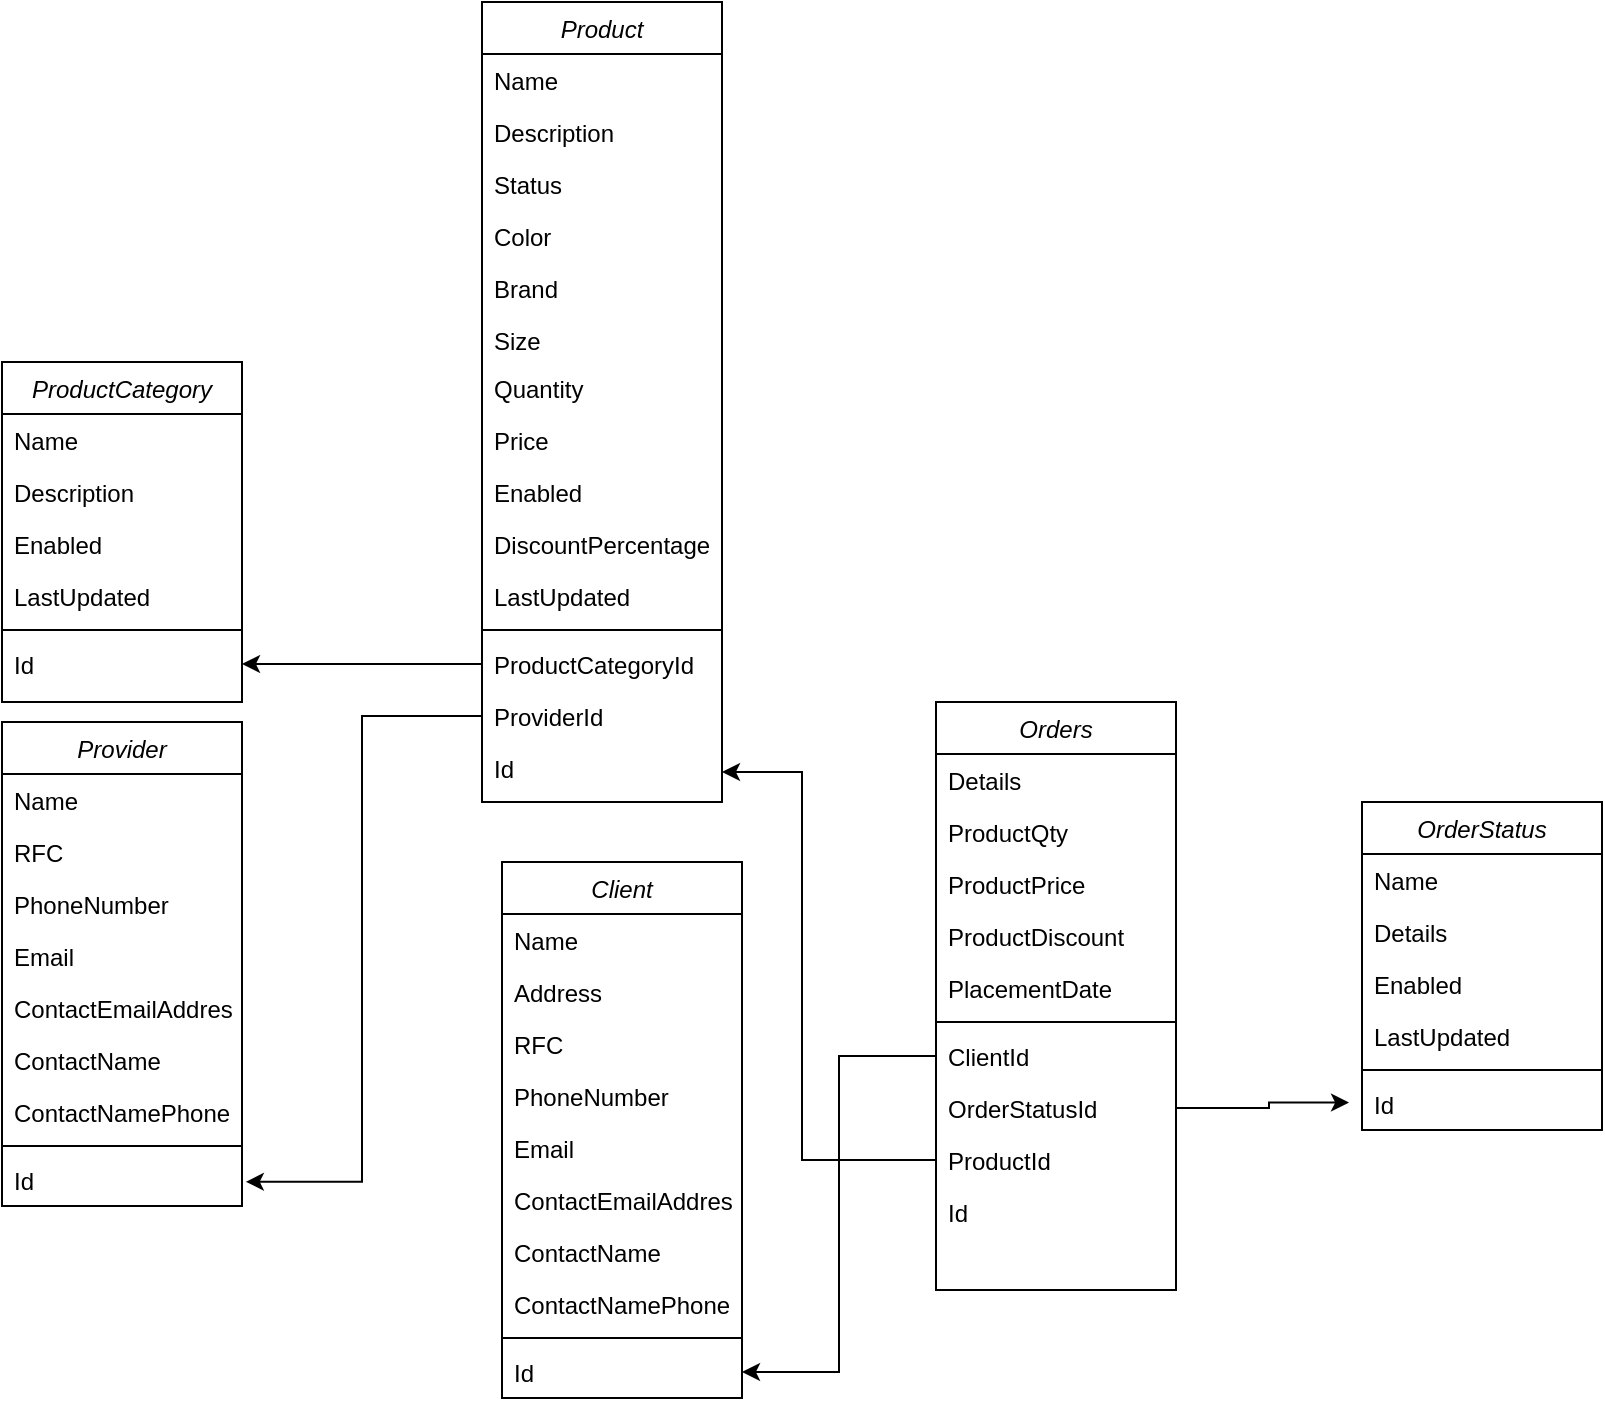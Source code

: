 <mxfile version="24.2.1" type="github">
  <diagram id="C5RBs43oDa-KdzZeNtuy" name="Page-1">
    <mxGraphModel dx="1687" dy="868" grid="1" gridSize="10" guides="1" tooltips="1" connect="1" arrows="1" fold="1" page="1" pageScale="1" pageWidth="827" pageHeight="1169" math="0" shadow="0">
      <root>
        <mxCell id="WIyWlLk6GJQsqaUBKTNV-0" />
        <mxCell id="WIyWlLk6GJQsqaUBKTNV-1" parent="WIyWlLk6GJQsqaUBKTNV-0" />
        <mxCell id="zkfFHV4jXpPFQw0GAbJ--0" value="Provider" style="swimlane;fontStyle=2;align=center;verticalAlign=top;childLayout=stackLayout;horizontal=1;startSize=26;horizontalStack=0;resizeParent=1;resizeLast=0;collapsible=1;marginBottom=0;rounded=0;shadow=0;strokeWidth=1;" parent="WIyWlLk6GJQsqaUBKTNV-1" vertex="1">
          <mxGeometry x="240" y="760" width="120" height="242" as="geometry">
            <mxRectangle x="230" y="140" width="160" height="26" as="alternateBounds" />
          </mxGeometry>
        </mxCell>
        <mxCell id="zkfFHV4jXpPFQw0GAbJ--1" value="Name" style="text;align=left;verticalAlign=top;spacingLeft=4;spacingRight=4;overflow=hidden;rotatable=0;points=[[0,0.5],[1,0.5]];portConstraint=eastwest;" parent="zkfFHV4jXpPFQw0GAbJ--0" vertex="1">
          <mxGeometry y="26" width="120" height="26" as="geometry" />
        </mxCell>
        <mxCell id="5JPdZ8BDaqdkxdFiksPG-0" value="RFC" style="text;align=left;verticalAlign=top;spacingLeft=4;spacingRight=4;overflow=hidden;rotatable=0;points=[[0,0.5],[1,0.5]];portConstraint=eastwest;rounded=0;shadow=0;html=0;" vertex="1" parent="zkfFHV4jXpPFQw0GAbJ--0">
          <mxGeometry y="52" width="120" height="26" as="geometry" />
        </mxCell>
        <mxCell id="5JPdZ8BDaqdkxdFiksPG-2" value="PhoneNumber" style="text;align=left;verticalAlign=top;spacingLeft=4;spacingRight=4;overflow=hidden;rotatable=0;points=[[0,0.5],[1,0.5]];portConstraint=eastwest;rounded=0;shadow=0;html=0;" vertex="1" parent="zkfFHV4jXpPFQw0GAbJ--0">
          <mxGeometry y="78" width="120" height="26" as="geometry" />
        </mxCell>
        <mxCell id="5JPdZ8BDaqdkxdFiksPG-1" value="Email" style="text;align=left;verticalAlign=top;spacingLeft=4;spacingRight=4;overflow=hidden;rotatable=0;points=[[0,0.5],[1,0.5]];portConstraint=eastwest;" vertex="1" parent="zkfFHV4jXpPFQw0GAbJ--0">
          <mxGeometry y="104" width="120" height="26" as="geometry" />
        </mxCell>
        <mxCell id="5JPdZ8BDaqdkxdFiksPG-4" value="ContactEmailAddress" style="text;align=left;verticalAlign=top;spacingLeft=4;spacingRight=4;overflow=hidden;rotatable=0;points=[[0,0.5],[1,0.5]];portConstraint=eastwest;rounded=0;shadow=0;html=0;" vertex="1" parent="zkfFHV4jXpPFQw0GAbJ--0">
          <mxGeometry y="130" width="120" height="26" as="geometry" />
        </mxCell>
        <mxCell id="zkfFHV4jXpPFQw0GAbJ--2" value="ContactName" style="text;align=left;verticalAlign=top;spacingLeft=4;spacingRight=4;overflow=hidden;rotatable=0;points=[[0,0.5],[1,0.5]];portConstraint=eastwest;rounded=0;shadow=0;html=0;" parent="zkfFHV4jXpPFQw0GAbJ--0" vertex="1">
          <mxGeometry y="156" width="120" height="26" as="geometry" />
        </mxCell>
        <mxCell id="5JPdZ8BDaqdkxdFiksPG-3" value="ContactNamePhone" style="text;align=left;verticalAlign=top;spacingLeft=4;spacingRight=4;overflow=hidden;rotatable=0;points=[[0,0.5],[1,0.5]];portConstraint=eastwest;rounded=0;shadow=0;html=0;" vertex="1" parent="zkfFHV4jXpPFQw0GAbJ--0">
          <mxGeometry y="182" width="120" height="26" as="geometry" />
        </mxCell>
        <mxCell id="zkfFHV4jXpPFQw0GAbJ--4" value="" style="line;html=1;strokeWidth=1;align=left;verticalAlign=middle;spacingTop=-1;spacingLeft=3;spacingRight=3;rotatable=0;labelPosition=right;points=[];portConstraint=eastwest;" parent="zkfFHV4jXpPFQw0GAbJ--0" vertex="1">
          <mxGeometry y="208" width="120" height="8" as="geometry" />
        </mxCell>
        <mxCell id="zkfFHV4jXpPFQw0GAbJ--3" value="Id" style="text;align=left;verticalAlign=top;spacingLeft=4;spacingRight=4;overflow=hidden;rotatable=0;points=[[0,0.5],[1,0.5]];portConstraint=eastwest;rounded=0;shadow=0;html=0;" parent="zkfFHV4jXpPFQw0GAbJ--0" vertex="1">
          <mxGeometry y="216" width="120" height="26" as="geometry" />
        </mxCell>
        <mxCell id="5JPdZ8BDaqdkxdFiksPG-5" value="Client" style="swimlane;fontStyle=2;align=center;verticalAlign=top;childLayout=stackLayout;horizontal=1;startSize=26;horizontalStack=0;resizeParent=1;resizeLast=0;collapsible=1;marginBottom=0;rounded=0;shadow=0;strokeWidth=1;" vertex="1" parent="WIyWlLk6GJQsqaUBKTNV-1">
          <mxGeometry x="490" y="830" width="120" height="268" as="geometry">
            <mxRectangle x="230" y="140" width="160" height="26" as="alternateBounds" />
          </mxGeometry>
        </mxCell>
        <mxCell id="5JPdZ8BDaqdkxdFiksPG-6" value="Name" style="text;align=left;verticalAlign=top;spacingLeft=4;spacingRight=4;overflow=hidden;rotatable=0;points=[[0,0.5],[1,0.5]];portConstraint=eastwest;" vertex="1" parent="5JPdZ8BDaqdkxdFiksPG-5">
          <mxGeometry y="26" width="120" height="26" as="geometry" />
        </mxCell>
        <mxCell id="5JPdZ8BDaqdkxdFiksPG-50" value="Address" style="text;align=left;verticalAlign=top;spacingLeft=4;spacingRight=4;overflow=hidden;rotatable=0;points=[[0,0.5],[1,0.5]];portConstraint=eastwest;rounded=0;shadow=0;html=0;" vertex="1" parent="5JPdZ8BDaqdkxdFiksPG-5">
          <mxGeometry y="52" width="120" height="26" as="geometry" />
        </mxCell>
        <mxCell id="5JPdZ8BDaqdkxdFiksPG-7" value="RFC" style="text;align=left;verticalAlign=top;spacingLeft=4;spacingRight=4;overflow=hidden;rotatable=0;points=[[0,0.5],[1,0.5]];portConstraint=eastwest;rounded=0;shadow=0;html=0;" vertex="1" parent="5JPdZ8BDaqdkxdFiksPG-5">
          <mxGeometry y="78" width="120" height="26" as="geometry" />
        </mxCell>
        <mxCell id="5JPdZ8BDaqdkxdFiksPG-8" value="PhoneNumber" style="text;align=left;verticalAlign=top;spacingLeft=4;spacingRight=4;overflow=hidden;rotatable=0;points=[[0,0.5],[1,0.5]];portConstraint=eastwest;rounded=0;shadow=0;html=0;" vertex="1" parent="5JPdZ8BDaqdkxdFiksPG-5">
          <mxGeometry y="104" width="120" height="26" as="geometry" />
        </mxCell>
        <mxCell id="5JPdZ8BDaqdkxdFiksPG-9" value="Email" style="text;align=left;verticalAlign=top;spacingLeft=4;spacingRight=4;overflow=hidden;rotatable=0;points=[[0,0.5],[1,0.5]];portConstraint=eastwest;" vertex="1" parent="5JPdZ8BDaqdkxdFiksPG-5">
          <mxGeometry y="130" width="120" height="26" as="geometry" />
        </mxCell>
        <mxCell id="5JPdZ8BDaqdkxdFiksPG-10" value="ContactEmailAddress" style="text;align=left;verticalAlign=top;spacingLeft=4;spacingRight=4;overflow=hidden;rotatable=0;points=[[0,0.5],[1,0.5]];portConstraint=eastwest;rounded=0;shadow=0;html=0;" vertex="1" parent="5JPdZ8BDaqdkxdFiksPG-5">
          <mxGeometry y="156" width="120" height="26" as="geometry" />
        </mxCell>
        <mxCell id="5JPdZ8BDaqdkxdFiksPG-11" value="ContactName" style="text;align=left;verticalAlign=top;spacingLeft=4;spacingRight=4;overflow=hidden;rotatable=0;points=[[0,0.5],[1,0.5]];portConstraint=eastwest;rounded=0;shadow=0;html=0;" vertex="1" parent="5JPdZ8BDaqdkxdFiksPG-5">
          <mxGeometry y="182" width="120" height="26" as="geometry" />
        </mxCell>
        <mxCell id="5JPdZ8BDaqdkxdFiksPG-12" value="ContactNamePhone" style="text;align=left;verticalAlign=top;spacingLeft=4;spacingRight=4;overflow=hidden;rotatable=0;points=[[0,0.5],[1,0.5]];portConstraint=eastwest;rounded=0;shadow=0;html=0;" vertex="1" parent="5JPdZ8BDaqdkxdFiksPG-5">
          <mxGeometry y="208" width="120" height="26" as="geometry" />
        </mxCell>
        <mxCell id="5JPdZ8BDaqdkxdFiksPG-13" value="" style="line;html=1;strokeWidth=1;align=left;verticalAlign=middle;spacingTop=-1;spacingLeft=3;spacingRight=3;rotatable=0;labelPosition=right;points=[];portConstraint=eastwest;" vertex="1" parent="5JPdZ8BDaqdkxdFiksPG-5">
          <mxGeometry y="234" width="120" height="8" as="geometry" />
        </mxCell>
        <mxCell id="5JPdZ8BDaqdkxdFiksPG-14" value="Id" style="text;align=left;verticalAlign=top;spacingLeft=4;spacingRight=4;overflow=hidden;rotatable=0;points=[[0,0.5],[1,0.5]];portConstraint=eastwest;rounded=0;shadow=0;html=0;" vertex="1" parent="5JPdZ8BDaqdkxdFiksPG-5">
          <mxGeometry y="242" width="120" height="26" as="geometry" />
        </mxCell>
        <mxCell id="5JPdZ8BDaqdkxdFiksPG-15" value="ProductCategory" style="swimlane;fontStyle=2;align=center;verticalAlign=top;childLayout=stackLayout;horizontal=1;startSize=26;horizontalStack=0;resizeParent=1;resizeLast=0;collapsible=1;marginBottom=0;rounded=0;shadow=0;strokeWidth=1;" vertex="1" parent="WIyWlLk6GJQsqaUBKTNV-1">
          <mxGeometry x="240" y="580" width="120" height="170" as="geometry">
            <mxRectangle x="230" y="140" width="160" height="26" as="alternateBounds" />
          </mxGeometry>
        </mxCell>
        <mxCell id="5JPdZ8BDaqdkxdFiksPG-16" value="Name" style="text;align=left;verticalAlign=top;spacingLeft=4;spacingRight=4;overflow=hidden;rotatable=0;points=[[0,0.5],[1,0.5]];portConstraint=eastwest;" vertex="1" parent="5JPdZ8BDaqdkxdFiksPG-15">
          <mxGeometry y="26" width="120" height="26" as="geometry" />
        </mxCell>
        <mxCell id="5JPdZ8BDaqdkxdFiksPG-19" value="Description" style="text;align=left;verticalAlign=top;spacingLeft=4;spacingRight=4;overflow=hidden;rotatable=0;points=[[0,0.5],[1,0.5]];portConstraint=eastwest;" vertex="1" parent="5JPdZ8BDaqdkxdFiksPG-15">
          <mxGeometry y="52" width="120" height="26" as="geometry" />
        </mxCell>
        <mxCell id="5JPdZ8BDaqdkxdFiksPG-18" value="Enabled" style="text;align=left;verticalAlign=top;spacingLeft=4;spacingRight=4;overflow=hidden;rotatable=0;points=[[0,0.5],[1,0.5]];portConstraint=eastwest;rounded=0;shadow=0;html=0;" vertex="1" parent="5JPdZ8BDaqdkxdFiksPG-15">
          <mxGeometry y="78" width="120" height="26" as="geometry" />
        </mxCell>
        <mxCell id="5JPdZ8BDaqdkxdFiksPG-20" value="LastUpdated" style="text;align=left;verticalAlign=top;spacingLeft=4;spacingRight=4;overflow=hidden;rotatable=0;points=[[0,0.5],[1,0.5]];portConstraint=eastwest;rounded=0;shadow=0;html=0;" vertex="1" parent="5JPdZ8BDaqdkxdFiksPG-15">
          <mxGeometry y="104" width="120" height="26" as="geometry" />
        </mxCell>
        <mxCell id="5JPdZ8BDaqdkxdFiksPG-23" value="" style="line;html=1;strokeWidth=1;align=left;verticalAlign=middle;spacingTop=-1;spacingLeft=3;spacingRight=3;rotatable=0;labelPosition=right;points=[];portConstraint=eastwest;" vertex="1" parent="5JPdZ8BDaqdkxdFiksPG-15">
          <mxGeometry y="130" width="120" height="8" as="geometry" />
        </mxCell>
        <mxCell id="5JPdZ8BDaqdkxdFiksPG-24" value="Id" style="text;align=left;verticalAlign=top;spacingLeft=4;spacingRight=4;overflow=hidden;rotatable=0;points=[[0,0.5],[1,0.5]];portConstraint=eastwest;rounded=0;shadow=0;html=0;" vertex="1" parent="5JPdZ8BDaqdkxdFiksPG-15">
          <mxGeometry y="138" width="120" height="26" as="geometry" />
        </mxCell>
        <mxCell id="5JPdZ8BDaqdkxdFiksPG-25" value="Product" style="swimlane;fontStyle=2;align=center;verticalAlign=top;childLayout=stackLayout;horizontal=1;startSize=26;horizontalStack=0;resizeParent=1;resizeLast=0;collapsible=1;marginBottom=0;rounded=0;shadow=0;strokeWidth=1;" vertex="1" parent="WIyWlLk6GJQsqaUBKTNV-1">
          <mxGeometry x="480" y="400" width="120" height="400" as="geometry">
            <mxRectangle x="230" y="140" width="160" height="26" as="alternateBounds" />
          </mxGeometry>
        </mxCell>
        <mxCell id="5JPdZ8BDaqdkxdFiksPG-26" value="Name" style="text;align=left;verticalAlign=top;spacingLeft=4;spacingRight=4;overflow=hidden;rotatable=0;points=[[0,0.5],[1,0.5]];portConstraint=eastwest;" vertex="1" parent="5JPdZ8BDaqdkxdFiksPG-25">
          <mxGeometry y="26" width="120" height="26" as="geometry" />
        </mxCell>
        <mxCell id="5JPdZ8BDaqdkxdFiksPG-27" value="Description" style="text;align=left;verticalAlign=top;spacingLeft=4;spacingRight=4;overflow=hidden;rotatable=0;points=[[0,0.5],[1,0.5]];portConstraint=eastwest;" vertex="1" parent="5JPdZ8BDaqdkxdFiksPG-25">
          <mxGeometry y="52" width="120" height="26" as="geometry" />
        </mxCell>
        <mxCell id="5JPdZ8BDaqdkxdFiksPG-28" value="Status" style="text;align=left;verticalAlign=top;spacingLeft=4;spacingRight=4;overflow=hidden;rotatable=0;points=[[0,0.5],[1,0.5]];portConstraint=eastwest;rounded=0;shadow=0;html=0;" vertex="1" parent="5JPdZ8BDaqdkxdFiksPG-25">
          <mxGeometry y="78" width="120" height="26" as="geometry" />
        </mxCell>
        <mxCell id="5JPdZ8BDaqdkxdFiksPG-31" value="Color" style="text;align=left;verticalAlign=top;spacingLeft=4;spacingRight=4;overflow=hidden;rotatable=0;points=[[0,0.5],[1,0.5]];portConstraint=eastwest;rounded=0;shadow=0;html=0;" vertex="1" parent="5JPdZ8BDaqdkxdFiksPG-25">
          <mxGeometry y="104" width="120" height="26" as="geometry" />
        </mxCell>
        <mxCell id="5JPdZ8BDaqdkxdFiksPG-38" value="Brand" style="text;align=left;verticalAlign=top;spacingLeft=4;spacingRight=4;overflow=hidden;rotatable=0;points=[[0,0.5],[1,0.5]];portConstraint=eastwest;rounded=0;shadow=0;html=0;" vertex="1" parent="5JPdZ8BDaqdkxdFiksPG-25">
          <mxGeometry y="130" width="120" height="26" as="geometry" />
        </mxCell>
        <mxCell id="5JPdZ8BDaqdkxdFiksPG-40" value="Size" style="text;align=left;verticalAlign=top;spacingLeft=4;spacingRight=4;overflow=hidden;rotatable=0;points=[[0,0.5],[1,0.5]];portConstraint=eastwest;rounded=0;shadow=0;html=0;" vertex="1" parent="5JPdZ8BDaqdkxdFiksPG-25">
          <mxGeometry y="156" width="120" height="24" as="geometry" />
        </mxCell>
        <mxCell id="5JPdZ8BDaqdkxdFiksPG-39" value="Quantity" style="text;align=left;verticalAlign=top;spacingLeft=4;spacingRight=4;overflow=hidden;rotatable=0;points=[[0,0.5],[1,0.5]];portConstraint=eastwest;rounded=0;shadow=0;html=0;" vertex="1" parent="5JPdZ8BDaqdkxdFiksPG-25">
          <mxGeometry y="180" width="120" height="26" as="geometry" />
        </mxCell>
        <mxCell id="5JPdZ8BDaqdkxdFiksPG-36" value="Price" style="text;align=left;verticalAlign=top;spacingLeft=4;spacingRight=4;overflow=hidden;rotatable=0;points=[[0,0.5],[1,0.5]];portConstraint=eastwest;rounded=0;shadow=0;html=0;" vertex="1" parent="5JPdZ8BDaqdkxdFiksPG-25">
          <mxGeometry y="206" width="120" height="26" as="geometry" />
        </mxCell>
        <mxCell id="5JPdZ8BDaqdkxdFiksPG-37" value="Enabled" style="text;align=left;verticalAlign=top;spacingLeft=4;spacingRight=4;overflow=hidden;rotatable=0;points=[[0,0.5],[1,0.5]];portConstraint=eastwest;rounded=0;shadow=0;html=0;" vertex="1" parent="5JPdZ8BDaqdkxdFiksPG-25">
          <mxGeometry y="232" width="120" height="26" as="geometry" />
        </mxCell>
        <mxCell id="5JPdZ8BDaqdkxdFiksPG-35" value="DiscountPercentage" style="text;align=left;verticalAlign=top;spacingLeft=4;spacingRight=4;overflow=hidden;rotatable=0;points=[[0,0.5],[1,0.5]];portConstraint=eastwest;rounded=0;shadow=0;html=0;" vertex="1" parent="5JPdZ8BDaqdkxdFiksPG-25">
          <mxGeometry y="258" width="120" height="26" as="geometry" />
        </mxCell>
        <mxCell id="5JPdZ8BDaqdkxdFiksPG-29" value="LastUpdated" style="text;align=left;verticalAlign=top;spacingLeft=4;spacingRight=4;overflow=hidden;rotatable=0;points=[[0,0.5],[1,0.5]];portConstraint=eastwest;rounded=0;shadow=0;html=0;" vertex="1" parent="5JPdZ8BDaqdkxdFiksPG-25">
          <mxGeometry y="284" width="120" height="26" as="geometry" />
        </mxCell>
        <mxCell id="5JPdZ8BDaqdkxdFiksPG-30" value="" style="line;html=1;strokeWidth=1;align=left;verticalAlign=middle;spacingTop=-1;spacingLeft=3;spacingRight=3;rotatable=0;labelPosition=right;points=[];portConstraint=eastwest;" vertex="1" parent="5JPdZ8BDaqdkxdFiksPG-25">
          <mxGeometry y="310" width="120" height="8" as="geometry" />
        </mxCell>
        <mxCell id="5JPdZ8BDaqdkxdFiksPG-32" value="ProductCategoryId" style="text;align=left;verticalAlign=top;spacingLeft=4;spacingRight=4;overflow=hidden;rotatable=0;points=[[0,0.5],[1,0.5]];portConstraint=eastwest;rounded=0;shadow=0;html=0;" vertex="1" parent="5JPdZ8BDaqdkxdFiksPG-25">
          <mxGeometry y="318" width="120" height="26" as="geometry" />
        </mxCell>
        <mxCell id="5JPdZ8BDaqdkxdFiksPG-34" value="ProviderId" style="text;align=left;verticalAlign=top;spacingLeft=4;spacingRight=4;overflow=hidden;rotatable=0;points=[[0,0.5],[1,0.5]];portConstraint=eastwest;rounded=0;shadow=0;html=0;" vertex="1" parent="5JPdZ8BDaqdkxdFiksPG-25">
          <mxGeometry y="344" width="120" height="26" as="geometry" />
        </mxCell>
        <mxCell id="5JPdZ8BDaqdkxdFiksPG-33" value="Id" style="text;align=left;verticalAlign=top;spacingLeft=4;spacingRight=4;overflow=hidden;rotatable=0;points=[[0,0.5],[1,0.5]];portConstraint=eastwest;rounded=0;shadow=0;html=0;" vertex="1" parent="5JPdZ8BDaqdkxdFiksPG-25">
          <mxGeometry y="370" width="120" height="30" as="geometry" />
        </mxCell>
        <mxCell id="5JPdZ8BDaqdkxdFiksPG-41" style="edgeStyle=orthogonalEdgeStyle;rounded=0;orthogonalLoop=1;jettySize=auto;html=1;exitX=0;exitY=0.5;exitDx=0;exitDy=0;entryX=1;entryY=0.5;entryDx=0;entryDy=0;" edge="1" parent="WIyWlLk6GJQsqaUBKTNV-1" source="5JPdZ8BDaqdkxdFiksPG-32" target="5JPdZ8BDaqdkxdFiksPG-24">
          <mxGeometry relative="1" as="geometry" />
        </mxCell>
        <mxCell id="5JPdZ8BDaqdkxdFiksPG-42" style="edgeStyle=orthogonalEdgeStyle;rounded=0;orthogonalLoop=1;jettySize=auto;html=1;exitX=0;exitY=0.5;exitDx=0;exitDy=0;entryX=1.016;entryY=0.534;entryDx=0;entryDy=0;entryPerimeter=0;" edge="1" parent="WIyWlLk6GJQsqaUBKTNV-1" source="5JPdZ8BDaqdkxdFiksPG-34" target="zkfFHV4jXpPFQw0GAbJ--3">
          <mxGeometry relative="1" as="geometry" />
        </mxCell>
        <mxCell id="5JPdZ8BDaqdkxdFiksPG-43" value="Orders" style="swimlane;fontStyle=2;align=center;verticalAlign=top;childLayout=stackLayout;horizontal=1;startSize=26;horizontalStack=0;resizeParent=1;resizeLast=0;collapsible=1;marginBottom=0;rounded=0;shadow=0;strokeWidth=1;" vertex="1" parent="WIyWlLk6GJQsqaUBKTNV-1">
          <mxGeometry x="707" y="750" width="120" height="294" as="geometry">
            <mxRectangle x="230" y="140" width="160" height="26" as="alternateBounds" />
          </mxGeometry>
        </mxCell>
        <mxCell id="5JPdZ8BDaqdkxdFiksPG-44" value="Details" style="text;align=left;verticalAlign=top;spacingLeft=4;spacingRight=4;overflow=hidden;rotatable=0;points=[[0,0.5],[1,0.5]];portConstraint=eastwest;" vertex="1" parent="5JPdZ8BDaqdkxdFiksPG-43">
          <mxGeometry y="26" width="120" height="26" as="geometry" />
        </mxCell>
        <mxCell id="5JPdZ8BDaqdkxdFiksPG-45" value="ProductQty" style="text;align=left;verticalAlign=top;spacingLeft=4;spacingRight=4;overflow=hidden;rotatable=0;points=[[0,0.5],[1,0.5]];portConstraint=eastwest;rounded=0;shadow=0;html=0;" vertex="1" parent="5JPdZ8BDaqdkxdFiksPG-43">
          <mxGeometry y="52" width="120" height="26" as="geometry" />
        </mxCell>
        <mxCell id="5JPdZ8BDaqdkxdFiksPG-46" value="ProductPrice" style="text;align=left;verticalAlign=top;spacingLeft=4;spacingRight=4;overflow=hidden;rotatable=0;points=[[0,0.5],[1,0.5]];portConstraint=eastwest;rounded=0;shadow=0;html=0;" vertex="1" parent="5JPdZ8BDaqdkxdFiksPG-43">
          <mxGeometry y="78" width="120" height="26" as="geometry" />
        </mxCell>
        <mxCell id="5JPdZ8BDaqdkxdFiksPG-47" value="ProductDiscount" style="text;align=left;verticalAlign=top;spacingLeft=4;spacingRight=4;overflow=hidden;rotatable=0;points=[[0,0.5],[1,0.5]];portConstraint=eastwest;" vertex="1" parent="5JPdZ8BDaqdkxdFiksPG-43">
          <mxGeometry y="104" width="120" height="26" as="geometry" />
        </mxCell>
        <mxCell id="5JPdZ8BDaqdkxdFiksPG-49" value="PlacementDate" style="text;align=left;verticalAlign=top;spacingLeft=4;spacingRight=4;overflow=hidden;rotatable=0;points=[[0,0.5],[1,0.5]];portConstraint=eastwest;rounded=0;shadow=0;html=0;" vertex="1" parent="5JPdZ8BDaqdkxdFiksPG-43">
          <mxGeometry y="130" width="120" height="26" as="geometry" />
        </mxCell>
        <mxCell id="5JPdZ8BDaqdkxdFiksPG-51" value="" style="line;html=1;strokeWidth=1;align=left;verticalAlign=middle;spacingTop=-1;spacingLeft=3;spacingRight=3;rotatable=0;labelPosition=right;points=[];portConstraint=eastwest;" vertex="1" parent="5JPdZ8BDaqdkxdFiksPG-43">
          <mxGeometry y="156" width="120" height="8" as="geometry" />
        </mxCell>
        <mxCell id="5JPdZ8BDaqdkxdFiksPG-52" value="ClientId" style="text;align=left;verticalAlign=top;spacingLeft=4;spacingRight=4;overflow=hidden;rotatable=0;points=[[0,0.5],[1,0.5]];portConstraint=eastwest;rounded=0;shadow=0;html=0;" vertex="1" parent="5JPdZ8BDaqdkxdFiksPG-43">
          <mxGeometry y="164" width="120" height="26" as="geometry" />
        </mxCell>
        <mxCell id="5JPdZ8BDaqdkxdFiksPG-65" value="OrderStatusId" style="text;align=left;verticalAlign=top;spacingLeft=4;spacingRight=4;overflow=hidden;rotatable=0;points=[[0,0.5],[1,0.5]];portConstraint=eastwest;rounded=0;shadow=0;html=0;" vertex="1" parent="5JPdZ8BDaqdkxdFiksPG-43">
          <mxGeometry y="190" width="120" height="26" as="geometry" />
        </mxCell>
        <mxCell id="5JPdZ8BDaqdkxdFiksPG-48" value="ProductId" style="text;align=left;verticalAlign=top;spacingLeft=4;spacingRight=4;overflow=hidden;rotatable=0;points=[[0,0.5],[1,0.5]];portConstraint=eastwest;rounded=0;shadow=0;html=0;" vertex="1" parent="5JPdZ8BDaqdkxdFiksPG-43">
          <mxGeometry y="216" width="120" height="26" as="geometry" />
        </mxCell>
        <mxCell id="5JPdZ8BDaqdkxdFiksPG-53" value="Id" style="text;align=left;verticalAlign=top;spacingLeft=4;spacingRight=4;overflow=hidden;rotatable=0;points=[[0,0.5],[1,0.5]];portConstraint=eastwest;rounded=0;shadow=0;html=0;" vertex="1" parent="5JPdZ8BDaqdkxdFiksPG-43">
          <mxGeometry y="242" width="120" height="26" as="geometry" />
        </mxCell>
        <mxCell id="5JPdZ8BDaqdkxdFiksPG-54" value="OrderStatus" style="swimlane;fontStyle=2;align=center;verticalAlign=top;childLayout=stackLayout;horizontal=1;startSize=26;horizontalStack=0;resizeParent=1;resizeLast=0;collapsible=1;marginBottom=0;rounded=0;shadow=0;strokeWidth=1;" vertex="1" parent="WIyWlLk6GJQsqaUBKTNV-1">
          <mxGeometry x="920" y="800" width="120" height="164" as="geometry">
            <mxRectangle x="230" y="140" width="160" height="26" as="alternateBounds" />
          </mxGeometry>
        </mxCell>
        <mxCell id="5JPdZ8BDaqdkxdFiksPG-55" value="Name" style="text;align=left;verticalAlign=top;spacingLeft=4;spacingRight=4;overflow=hidden;rotatable=0;points=[[0,0.5],[1,0.5]];portConstraint=eastwest;" vertex="1" parent="5JPdZ8BDaqdkxdFiksPG-54">
          <mxGeometry y="26" width="120" height="26" as="geometry" />
        </mxCell>
        <mxCell id="5JPdZ8BDaqdkxdFiksPG-56" value="Details" style="text;align=left;verticalAlign=top;spacingLeft=4;spacingRight=4;overflow=hidden;rotatable=0;points=[[0,0.5],[1,0.5]];portConstraint=eastwest;rounded=0;shadow=0;html=0;" vertex="1" parent="5JPdZ8BDaqdkxdFiksPG-54">
          <mxGeometry y="52" width="120" height="26" as="geometry" />
        </mxCell>
        <mxCell id="5JPdZ8BDaqdkxdFiksPG-57" value="Enabled" style="text;align=left;verticalAlign=top;spacingLeft=4;spacingRight=4;overflow=hidden;rotatable=0;points=[[0,0.5],[1,0.5]];portConstraint=eastwest;rounded=0;shadow=0;html=0;" vertex="1" parent="5JPdZ8BDaqdkxdFiksPG-54">
          <mxGeometry y="78" width="120" height="26" as="geometry" />
        </mxCell>
        <mxCell id="5JPdZ8BDaqdkxdFiksPG-58" value="LastUpdated" style="text;align=left;verticalAlign=top;spacingLeft=4;spacingRight=4;overflow=hidden;rotatable=0;points=[[0,0.5],[1,0.5]];portConstraint=eastwest;" vertex="1" parent="5JPdZ8BDaqdkxdFiksPG-54">
          <mxGeometry y="104" width="120" height="26" as="geometry" />
        </mxCell>
        <mxCell id="5JPdZ8BDaqdkxdFiksPG-61" value="" style="line;html=1;strokeWidth=1;align=left;verticalAlign=middle;spacingTop=-1;spacingLeft=3;spacingRight=3;rotatable=0;labelPosition=right;points=[];portConstraint=eastwest;" vertex="1" parent="5JPdZ8BDaqdkxdFiksPG-54">
          <mxGeometry y="130" width="120" height="8" as="geometry" />
        </mxCell>
        <mxCell id="5JPdZ8BDaqdkxdFiksPG-64" value="Id" style="text;align=left;verticalAlign=top;spacingLeft=4;spacingRight=4;overflow=hidden;rotatable=0;points=[[0,0.5],[1,0.5]];portConstraint=eastwest;rounded=0;shadow=0;html=0;" vertex="1" parent="5JPdZ8BDaqdkxdFiksPG-54">
          <mxGeometry y="138" width="120" height="26" as="geometry" />
        </mxCell>
        <mxCell id="5JPdZ8BDaqdkxdFiksPG-66" style="edgeStyle=orthogonalEdgeStyle;rounded=0;orthogonalLoop=1;jettySize=auto;html=1;exitX=0;exitY=0.5;exitDx=0;exitDy=0;entryX=1;entryY=0.5;entryDx=0;entryDy=0;" edge="1" parent="WIyWlLk6GJQsqaUBKTNV-1" source="5JPdZ8BDaqdkxdFiksPG-52" target="5JPdZ8BDaqdkxdFiksPG-14">
          <mxGeometry relative="1" as="geometry" />
        </mxCell>
        <mxCell id="5JPdZ8BDaqdkxdFiksPG-67" style="edgeStyle=orthogonalEdgeStyle;rounded=0;orthogonalLoop=1;jettySize=auto;html=1;exitX=1;exitY=0.5;exitDx=0;exitDy=0;entryX=-0.054;entryY=0.473;entryDx=0;entryDy=0;entryPerimeter=0;" edge="1" parent="WIyWlLk6GJQsqaUBKTNV-1" source="5JPdZ8BDaqdkxdFiksPG-65" target="5JPdZ8BDaqdkxdFiksPG-64">
          <mxGeometry relative="1" as="geometry" />
        </mxCell>
        <mxCell id="5JPdZ8BDaqdkxdFiksPG-68" style="edgeStyle=orthogonalEdgeStyle;rounded=0;orthogonalLoop=1;jettySize=auto;html=1;exitX=0;exitY=0.5;exitDx=0;exitDy=0;entryX=1;entryY=0.5;entryDx=0;entryDy=0;" edge="1" parent="WIyWlLk6GJQsqaUBKTNV-1" source="5JPdZ8BDaqdkxdFiksPG-48" target="5JPdZ8BDaqdkxdFiksPG-33">
          <mxGeometry relative="1" as="geometry">
            <Array as="points">
              <mxPoint x="640" y="979" />
              <mxPoint x="640" y="785" />
            </Array>
          </mxGeometry>
        </mxCell>
      </root>
    </mxGraphModel>
  </diagram>
</mxfile>
